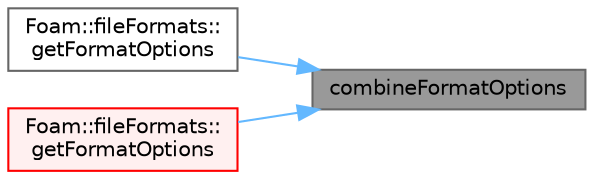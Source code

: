 digraph "combineFormatOptions"
{
 // LATEX_PDF_SIZE
  bgcolor="transparent";
  edge [fontname=Helvetica,fontsize=10,labelfontname=Helvetica,labelfontsize=10];
  node [fontname=Helvetica,fontsize=10,shape=box,height=0.2,width=0.4];
  rankdir="RL";
  Node1 [id="Node000001",label="combineFormatOptions",height=0.2,width=0.4,color="gray40", fillcolor="grey60", style="filled", fontcolor="black",tooltip=" "];
  Node1 -> Node2 [id="edge1_Node000001_Node000002",dir="back",color="steelblue1",style="solid",tooltip=" "];
  Node2 [id="Node000002",label="Foam::fileFormats::\lgetFormatOptions",height=0.2,width=0.4,color="grey40", fillcolor="white", style="filled",URL="$namespaceFoam_1_1fileFormats.html#a92b171504d1eaa09b51fe57a47b42195",tooltip=" "];
  Node1 -> Node3 [id="edge2_Node000001_Node000003",dir="back",color="steelblue1",style="solid",tooltip=" "];
  Node3 [id="Node000003",label="Foam::fileFormats::\lgetFormatOptions",height=0.2,width=0.4,color="red", fillcolor="#FFF0F0", style="filled",URL="$namespaceFoam_1_1fileFormats.html#aea13f356c60ff6a3b0e4b2686dba32ad",tooltip=" "];
}
